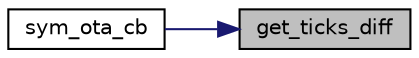 digraph "get_ticks_diff"
{
 // LATEX_PDF_SIZE
  edge [fontname="Helvetica",fontsize="10",labelfontname="Helvetica",labelfontsize="10"];
  node [fontname="Helvetica",fontsize="10",shape=record];
  rankdir="RL";
  Node1 [label="get_ticks_diff",height=0.2,width=0.4,color="black", fillcolor="grey75", style="filled", fontcolor="black",tooltip=" "];
  Node1 -> Node2 [dir="back",color="midnightblue",fontsize="10",style="solid",fontname="Helvetica"];
  Node2 [label="sym_ota_cb",height=0.2,width=0.4,color="black", fillcolor="white", style="filled",URL="$xran__main_8c.html#a195da46c3cb90e36da543594416cbba7",tooltip=" "];
}
